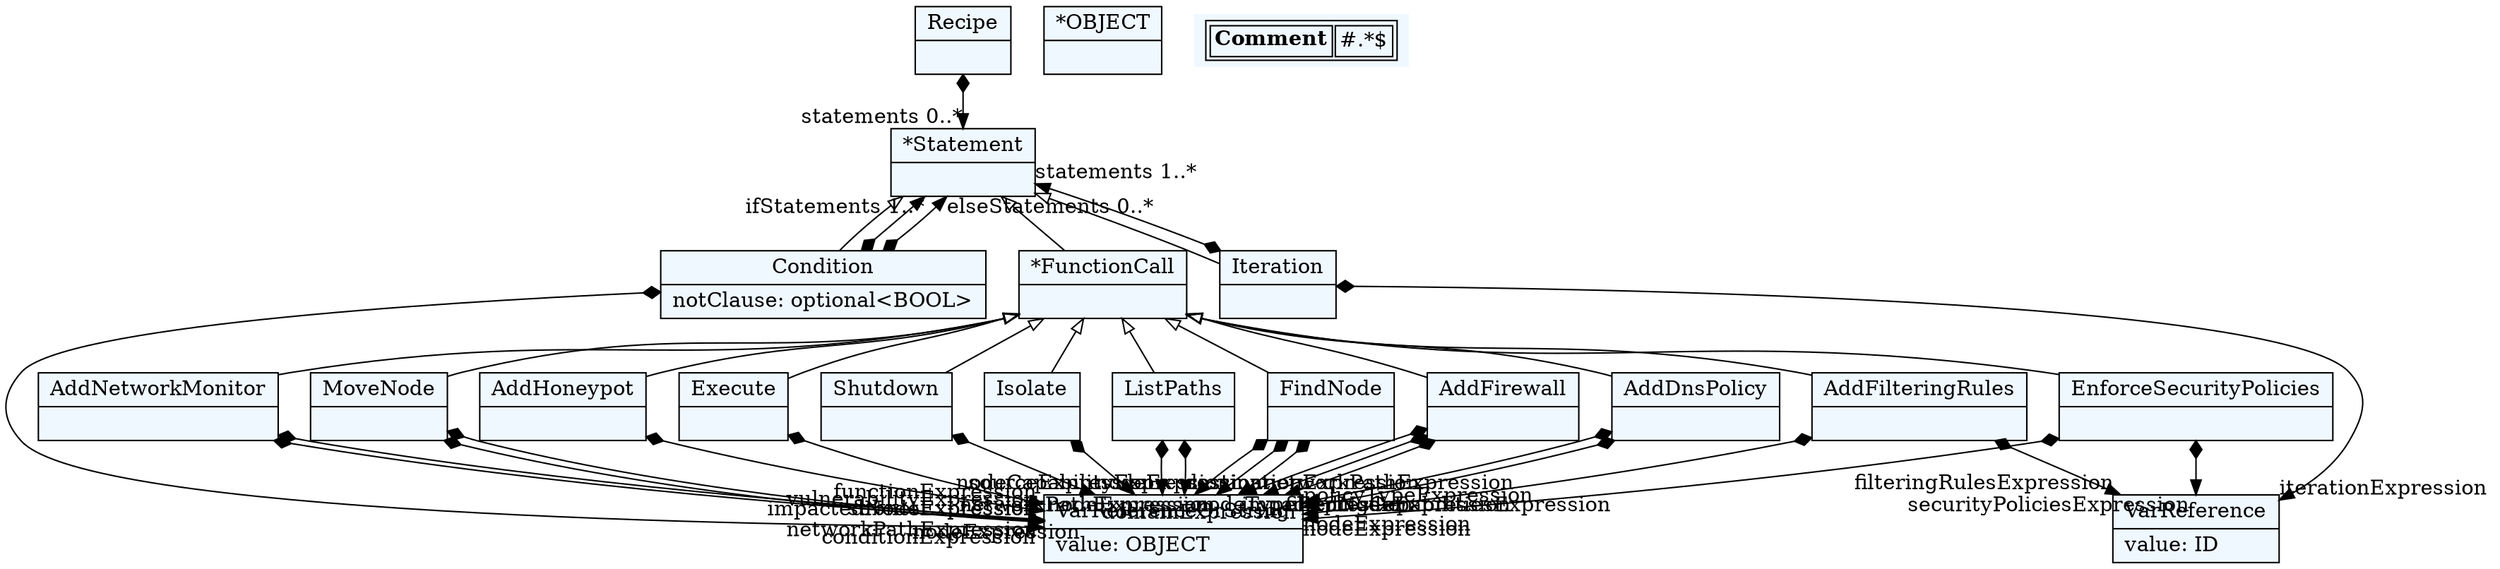 
    digraph textX {
    fontname = "Bitstream Vera Sans"
    fontsize = 8
    node[
        shape=record,
        style=filled,
        fillcolor=aliceblue
    ]
    nodesep = 0.3
    edge[dir=black,arrowtail=empty]


4353082368[ label="{Recipe|}"]

4353080848[ label="{VarReference|value: ID\l}"]

4353076320[ label="{VarReferenceOrString|value: OBJECT\l}"]

4695847824[ label="{*Statement|}"]

4695851232[ label="{*FunctionCall|}"]

4353085408[ label="{Condition|notClause: optional\<BOOL\>\l}"]

4353083888[ label="{Iteration|}"]

4353086352[ label="{ListPaths|}"]

4353087872[ label="{FindNode|}"]

4352703088[ label="{AddFirewall|}"]

4352875824[ label="{AddFilteringRules|}"]

4352954544[ label="{EnforceSecurityPolicies|}"]

4352972080[ label="{AddDnsPolicy|}"]

4334719424[ label="{AddNetworkMonitor|}"]

4352888512[ label="{MoveNode|}"]

4352886144[ label="{AddHoneypot|}"]

4352959392[ label="{Execute|}"]

4352969504[ label="{Shutdown|}"]

4352964800[ label="{Isolate|}"]



4353082368 -> 4695847824[arrowtail=diamond, dir=both, headlabel="statements 0..*"]
4695690896[ label="{*OBJECT|}"]

4695847824 -> 4695851232 [dir=back]
4695847824 -> 4353085408 [dir=back]
4695847824 -> 4353083888 [dir=back]
4695851232 -> 4353086352 [dir=back]
4695851232 -> 4353087872 [dir=back]
4695851232 -> 4352703088 [dir=back]
4695851232 -> 4352875824 [dir=back]
4695851232 -> 4352972080 [dir=back]
4695851232 -> 4334719424 [dir=back]
4695851232 -> 4352888512 [dir=back]
4695851232 -> 4352886144 [dir=back]
4695851232 -> 4352959392 [dir=back]
4695851232 -> 4352969504 [dir=back]
4695851232 -> 4352964800 [dir=back]
4695851232 -> 4352954544 [dir=back]
4353085408 -> 4353076320[arrowtail=diamond, dir=both, headlabel="conditionExpression "]
4353085408 -> 4695847824[arrowtail=diamond, dir=both, headlabel="ifStatements 1..*"]
4353085408 -> 4695847824[arrowtail=diamond, dir=both, headlabel="elseStatements 0..*"]
4353083888 -> 4353080848[arrowtail=diamond, dir=both, headlabel="iterationExpression "]
4353083888 -> 4695847824[arrowtail=diamond, dir=both, headlabel="statements 1..*"]
4353086352 -> 4353076320[arrowtail=diamond, dir=both, headlabel="sourceExpression "]
4353086352 -> 4353076320[arrowtail=diamond, dir=both, headlabel="destinationExpression "]
4353087872 -> 4353076320[arrowtail=diamond, dir=both, headlabel="nodeTypeExpression "]
4353087872 -> 4353076320[arrowtail=diamond, dir=both, headlabel="networkPathExpression "]
4353087872 -> 4353076320[arrowtail=diamond, dir=both, headlabel="nodeCapabilityExpression "]
4352703088 -> 4353076320[arrowtail=diamond, dir=both, headlabel="impactedNodeExpression "]
4352703088 -> 4353076320[arrowtail=diamond, dir=both, headlabel="networkPathExpression "]
4352703088 -> 4353076320[arrowtail=diamond, dir=both, headlabel="filteringCapabilitiesExpression "]
4352875824 -> 4353080848[arrowtail=diamond, dir=both, headlabel="filteringRulesExpression "]
4352875824 -> 4353076320[arrowtail=diamond, dir=both, headlabel="nodeExpression "]
4352954544 -> 4353080848[arrowtail=diamond, dir=both, headlabel="securityPoliciesExpression "]
4352954544 -> 4353076320[arrowtail=diamond, dir=both, headlabel="nodeExpression "]
4352972080 -> 4353076320[arrowtail=diamond, dir=both, headlabel="domainExpression "]
4352972080 -> 4353076320[arrowtail=diamond, dir=both, headlabel="policyTypeExpression "]
4334719424 -> 4353076320[arrowtail=diamond, dir=both, headlabel="impactedNodeExpression "]
4334719424 -> 4353076320[arrowtail=diamond, dir=both, headlabel="networkPathExpression "]
4352888512 -> 4353076320[arrowtail=diamond, dir=both, headlabel="nodeExpression "]
4352888512 -> 4353076320[arrowtail=diamond, dir=both, headlabel="subnetExpression "]
4352886144 -> 4353076320[arrowtail=diamond, dir=both, headlabel="vulnerabilityExpression "]
4352959392 -> 4353076320[arrowtail=diamond, dir=both, headlabel="functionExpression "]
4352969504 -> 4353076320[arrowtail=diamond, dir=both, headlabel="nodeExpression "]
4352964800 -> 4353076320[arrowtail=diamond, dir=both, headlabel="nodeExpression "]
match_rules [ shape=plaintext, label=< <table>
	<tr>
		<td><b>Comment</b></td><td>#.*$</td>
	</tr>
</table> >]


}
